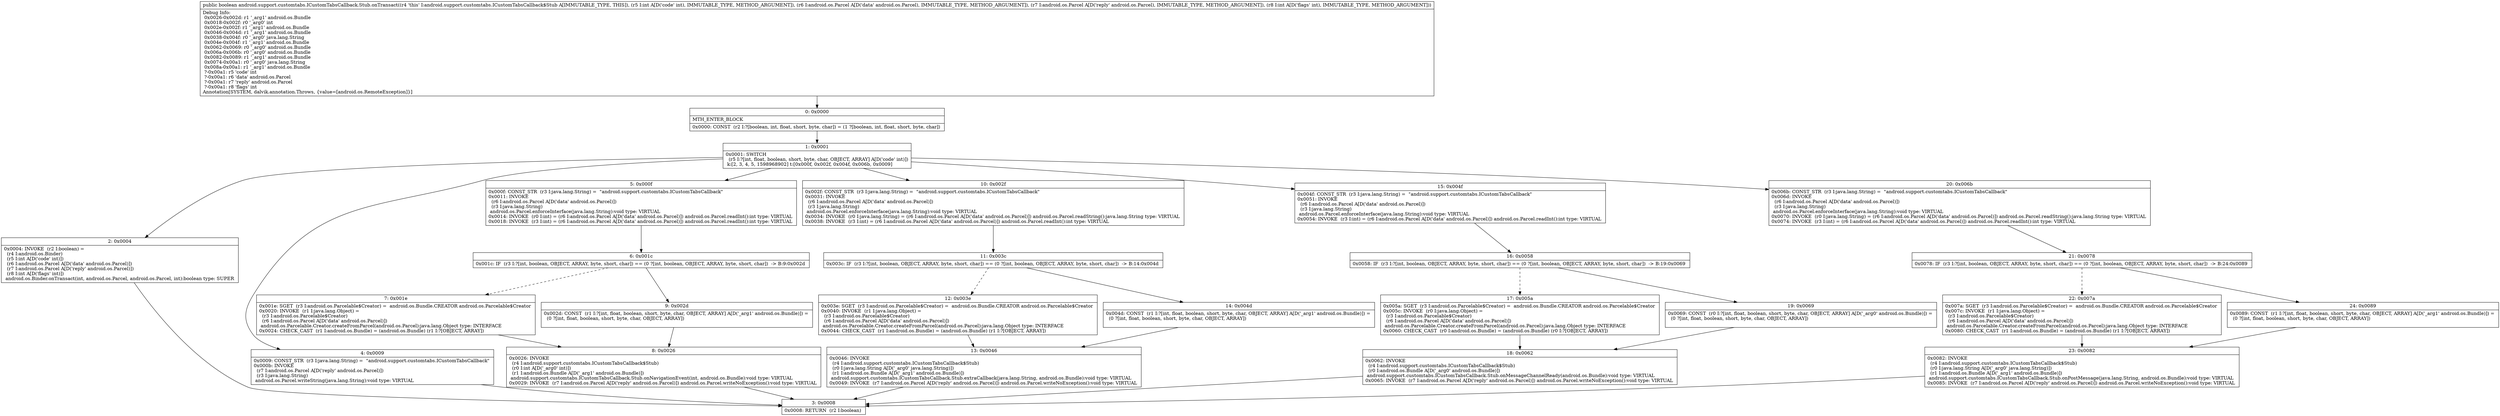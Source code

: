 digraph "CFG forandroid.support.customtabs.ICustomTabsCallback.Stub.onTransact(ILandroid\/os\/Parcel;Landroid\/os\/Parcel;I)Z" {
Node_0 [shape=record,label="{0\:\ 0x0000|MTH_ENTER_BLOCK\l|0x0000: CONST  (r2 I:?[boolean, int, float, short, byte, char]) = (1 ?[boolean, int, float, short, byte, char]) \l}"];
Node_1 [shape=record,label="{1\:\ 0x0001|0x0001: SWITCH  \l  (r5 I:?[int, float, boolean, short, byte, char, OBJECT, ARRAY] A[D('code' int)])\l k:[2, 3, 4, 5, 1598968902] t:[0x000f, 0x002f, 0x004f, 0x006b, 0x0009] \l}"];
Node_2 [shape=record,label="{2\:\ 0x0004|0x0004: INVOKE  (r2 I:boolean) = \l  (r4 I:android.os.Binder)\l  (r5 I:int A[D('code' int)])\l  (r6 I:android.os.Parcel A[D('data' android.os.Parcel)])\l  (r7 I:android.os.Parcel A[D('reply' android.os.Parcel)])\l  (r8 I:int A[D('flags' int)])\l android.os.Binder.onTransact(int, android.os.Parcel, android.os.Parcel, int):boolean type: SUPER \l}"];
Node_3 [shape=record,label="{3\:\ 0x0008|0x0008: RETURN  (r2 I:boolean) \l}"];
Node_4 [shape=record,label="{4\:\ 0x0009|0x0009: CONST_STR  (r3 I:java.lang.String) =  \"android.support.customtabs.ICustomTabsCallback\" \l0x000b: INVOKE  \l  (r7 I:android.os.Parcel A[D('reply' android.os.Parcel)])\l  (r3 I:java.lang.String)\l android.os.Parcel.writeString(java.lang.String):void type: VIRTUAL \l}"];
Node_5 [shape=record,label="{5\:\ 0x000f|0x000f: CONST_STR  (r3 I:java.lang.String) =  \"android.support.customtabs.ICustomTabsCallback\" \l0x0011: INVOKE  \l  (r6 I:android.os.Parcel A[D('data' android.os.Parcel)])\l  (r3 I:java.lang.String)\l android.os.Parcel.enforceInterface(java.lang.String):void type: VIRTUAL \l0x0014: INVOKE  (r0 I:int) = (r6 I:android.os.Parcel A[D('data' android.os.Parcel)]) android.os.Parcel.readInt():int type: VIRTUAL \l0x0018: INVOKE  (r3 I:int) = (r6 I:android.os.Parcel A[D('data' android.os.Parcel)]) android.os.Parcel.readInt():int type: VIRTUAL \l}"];
Node_6 [shape=record,label="{6\:\ 0x001c|0x001c: IF  (r3 I:?[int, boolean, OBJECT, ARRAY, byte, short, char]) == (0 ?[int, boolean, OBJECT, ARRAY, byte, short, char])  \-\> B:9:0x002d \l}"];
Node_7 [shape=record,label="{7\:\ 0x001e|0x001e: SGET  (r3 I:android.os.Parcelable$Creator) =  android.os.Bundle.CREATOR android.os.Parcelable$Creator \l0x0020: INVOKE  (r1 I:java.lang.Object) = \l  (r3 I:android.os.Parcelable$Creator)\l  (r6 I:android.os.Parcel A[D('data' android.os.Parcel)])\l android.os.Parcelable.Creator.createFromParcel(android.os.Parcel):java.lang.Object type: INTERFACE \l0x0024: CHECK_CAST  (r1 I:android.os.Bundle) = (android.os.Bundle) (r1 I:?[OBJECT, ARRAY]) \l}"];
Node_8 [shape=record,label="{8\:\ 0x0026|0x0026: INVOKE  \l  (r4 I:android.support.customtabs.ICustomTabsCallback$Stub)\l  (r0 I:int A[D('_arg0' int)])\l  (r1 I:android.os.Bundle A[D('_arg1' android.os.Bundle)])\l android.support.customtabs.ICustomTabsCallback.Stub.onNavigationEvent(int, android.os.Bundle):void type: VIRTUAL \l0x0029: INVOKE  (r7 I:android.os.Parcel A[D('reply' android.os.Parcel)]) android.os.Parcel.writeNoException():void type: VIRTUAL \l}"];
Node_9 [shape=record,label="{9\:\ 0x002d|0x002d: CONST  (r1 I:?[int, float, boolean, short, byte, char, OBJECT, ARRAY] A[D('_arg1' android.os.Bundle)]) = \l  (0 ?[int, float, boolean, short, byte, char, OBJECT, ARRAY])\l \l}"];
Node_10 [shape=record,label="{10\:\ 0x002f|0x002f: CONST_STR  (r3 I:java.lang.String) =  \"android.support.customtabs.ICustomTabsCallback\" \l0x0031: INVOKE  \l  (r6 I:android.os.Parcel A[D('data' android.os.Parcel)])\l  (r3 I:java.lang.String)\l android.os.Parcel.enforceInterface(java.lang.String):void type: VIRTUAL \l0x0034: INVOKE  (r0 I:java.lang.String) = (r6 I:android.os.Parcel A[D('data' android.os.Parcel)]) android.os.Parcel.readString():java.lang.String type: VIRTUAL \l0x0038: INVOKE  (r3 I:int) = (r6 I:android.os.Parcel A[D('data' android.os.Parcel)]) android.os.Parcel.readInt():int type: VIRTUAL \l}"];
Node_11 [shape=record,label="{11\:\ 0x003c|0x003c: IF  (r3 I:?[int, boolean, OBJECT, ARRAY, byte, short, char]) == (0 ?[int, boolean, OBJECT, ARRAY, byte, short, char])  \-\> B:14:0x004d \l}"];
Node_12 [shape=record,label="{12\:\ 0x003e|0x003e: SGET  (r3 I:android.os.Parcelable$Creator) =  android.os.Bundle.CREATOR android.os.Parcelable$Creator \l0x0040: INVOKE  (r1 I:java.lang.Object) = \l  (r3 I:android.os.Parcelable$Creator)\l  (r6 I:android.os.Parcel A[D('data' android.os.Parcel)])\l android.os.Parcelable.Creator.createFromParcel(android.os.Parcel):java.lang.Object type: INTERFACE \l0x0044: CHECK_CAST  (r1 I:android.os.Bundle) = (android.os.Bundle) (r1 I:?[OBJECT, ARRAY]) \l}"];
Node_13 [shape=record,label="{13\:\ 0x0046|0x0046: INVOKE  \l  (r4 I:android.support.customtabs.ICustomTabsCallback$Stub)\l  (r0 I:java.lang.String A[D('_arg0' java.lang.String)])\l  (r1 I:android.os.Bundle A[D('_arg1' android.os.Bundle)])\l android.support.customtabs.ICustomTabsCallback.Stub.extraCallback(java.lang.String, android.os.Bundle):void type: VIRTUAL \l0x0049: INVOKE  (r7 I:android.os.Parcel A[D('reply' android.os.Parcel)]) android.os.Parcel.writeNoException():void type: VIRTUAL \l}"];
Node_14 [shape=record,label="{14\:\ 0x004d|0x004d: CONST  (r1 I:?[int, float, boolean, short, byte, char, OBJECT, ARRAY] A[D('_arg1' android.os.Bundle)]) = \l  (0 ?[int, float, boolean, short, byte, char, OBJECT, ARRAY])\l \l}"];
Node_15 [shape=record,label="{15\:\ 0x004f|0x004f: CONST_STR  (r3 I:java.lang.String) =  \"android.support.customtabs.ICustomTabsCallback\" \l0x0051: INVOKE  \l  (r6 I:android.os.Parcel A[D('data' android.os.Parcel)])\l  (r3 I:java.lang.String)\l android.os.Parcel.enforceInterface(java.lang.String):void type: VIRTUAL \l0x0054: INVOKE  (r3 I:int) = (r6 I:android.os.Parcel A[D('data' android.os.Parcel)]) android.os.Parcel.readInt():int type: VIRTUAL \l}"];
Node_16 [shape=record,label="{16\:\ 0x0058|0x0058: IF  (r3 I:?[int, boolean, OBJECT, ARRAY, byte, short, char]) == (0 ?[int, boolean, OBJECT, ARRAY, byte, short, char])  \-\> B:19:0x0069 \l}"];
Node_17 [shape=record,label="{17\:\ 0x005a|0x005a: SGET  (r3 I:android.os.Parcelable$Creator) =  android.os.Bundle.CREATOR android.os.Parcelable$Creator \l0x005c: INVOKE  (r0 I:java.lang.Object) = \l  (r3 I:android.os.Parcelable$Creator)\l  (r6 I:android.os.Parcel A[D('data' android.os.Parcel)])\l android.os.Parcelable.Creator.createFromParcel(android.os.Parcel):java.lang.Object type: INTERFACE \l0x0060: CHECK_CAST  (r0 I:android.os.Bundle) = (android.os.Bundle) (r0 I:?[OBJECT, ARRAY]) \l}"];
Node_18 [shape=record,label="{18\:\ 0x0062|0x0062: INVOKE  \l  (r4 I:android.support.customtabs.ICustomTabsCallback$Stub)\l  (r0 I:android.os.Bundle A[D('_arg0' android.os.Bundle)])\l android.support.customtabs.ICustomTabsCallback.Stub.onMessageChannelReady(android.os.Bundle):void type: VIRTUAL \l0x0065: INVOKE  (r7 I:android.os.Parcel A[D('reply' android.os.Parcel)]) android.os.Parcel.writeNoException():void type: VIRTUAL \l}"];
Node_19 [shape=record,label="{19\:\ 0x0069|0x0069: CONST  (r0 I:?[int, float, boolean, short, byte, char, OBJECT, ARRAY] A[D('_arg0' android.os.Bundle)]) = \l  (0 ?[int, float, boolean, short, byte, char, OBJECT, ARRAY])\l \l}"];
Node_20 [shape=record,label="{20\:\ 0x006b|0x006b: CONST_STR  (r3 I:java.lang.String) =  \"android.support.customtabs.ICustomTabsCallback\" \l0x006d: INVOKE  \l  (r6 I:android.os.Parcel A[D('data' android.os.Parcel)])\l  (r3 I:java.lang.String)\l android.os.Parcel.enforceInterface(java.lang.String):void type: VIRTUAL \l0x0070: INVOKE  (r0 I:java.lang.String) = (r6 I:android.os.Parcel A[D('data' android.os.Parcel)]) android.os.Parcel.readString():java.lang.String type: VIRTUAL \l0x0074: INVOKE  (r3 I:int) = (r6 I:android.os.Parcel A[D('data' android.os.Parcel)]) android.os.Parcel.readInt():int type: VIRTUAL \l}"];
Node_21 [shape=record,label="{21\:\ 0x0078|0x0078: IF  (r3 I:?[int, boolean, OBJECT, ARRAY, byte, short, char]) == (0 ?[int, boolean, OBJECT, ARRAY, byte, short, char])  \-\> B:24:0x0089 \l}"];
Node_22 [shape=record,label="{22\:\ 0x007a|0x007a: SGET  (r3 I:android.os.Parcelable$Creator) =  android.os.Bundle.CREATOR android.os.Parcelable$Creator \l0x007c: INVOKE  (r1 I:java.lang.Object) = \l  (r3 I:android.os.Parcelable$Creator)\l  (r6 I:android.os.Parcel A[D('data' android.os.Parcel)])\l android.os.Parcelable.Creator.createFromParcel(android.os.Parcel):java.lang.Object type: INTERFACE \l0x0080: CHECK_CAST  (r1 I:android.os.Bundle) = (android.os.Bundle) (r1 I:?[OBJECT, ARRAY]) \l}"];
Node_23 [shape=record,label="{23\:\ 0x0082|0x0082: INVOKE  \l  (r4 I:android.support.customtabs.ICustomTabsCallback$Stub)\l  (r0 I:java.lang.String A[D('_arg0' java.lang.String)])\l  (r1 I:android.os.Bundle A[D('_arg1' android.os.Bundle)])\l android.support.customtabs.ICustomTabsCallback.Stub.onPostMessage(java.lang.String, android.os.Bundle):void type: VIRTUAL \l0x0085: INVOKE  (r7 I:android.os.Parcel A[D('reply' android.os.Parcel)]) android.os.Parcel.writeNoException():void type: VIRTUAL \l}"];
Node_24 [shape=record,label="{24\:\ 0x0089|0x0089: CONST  (r1 I:?[int, float, boolean, short, byte, char, OBJECT, ARRAY] A[D('_arg1' android.os.Bundle)]) = \l  (0 ?[int, float, boolean, short, byte, char, OBJECT, ARRAY])\l \l}"];
MethodNode[shape=record,label="{public boolean android.support.customtabs.ICustomTabsCallback.Stub.onTransact((r4 'this' I:android.support.customtabs.ICustomTabsCallback$Stub A[IMMUTABLE_TYPE, THIS]), (r5 I:int A[D('code' int), IMMUTABLE_TYPE, METHOD_ARGUMENT]), (r6 I:android.os.Parcel A[D('data' android.os.Parcel), IMMUTABLE_TYPE, METHOD_ARGUMENT]), (r7 I:android.os.Parcel A[D('reply' android.os.Parcel), IMMUTABLE_TYPE, METHOD_ARGUMENT]), (r8 I:int A[D('flags' int), IMMUTABLE_TYPE, METHOD_ARGUMENT]))  | Debug Info:\l  0x0026\-0x002d: r1 '_arg1' android.os.Bundle\l  0x0018\-0x002f: r0 '_arg0' int\l  0x002e\-0x002f: r1 '_arg1' android.os.Bundle\l  0x0046\-0x004d: r1 '_arg1' android.os.Bundle\l  0x0038\-0x004f: r0 '_arg0' java.lang.String\l  0x004e\-0x004f: r1 '_arg1' android.os.Bundle\l  0x0062\-0x0069: r0 '_arg0' android.os.Bundle\l  0x006a\-0x006b: r0 '_arg0' android.os.Bundle\l  0x0082\-0x0089: r1 '_arg1' android.os.Bundle\l  0x0074\-0x00a1: r0 '_arg0' java.lang.String\l  0x008a\-0x00a1: r1 '_arg1' android.os.Bundle\l  ?\-0x00a1: r5 'code' int\l  ?\-0x00a1: r6 'data' android.os.Parcel\l  ?\-0x00a1: r7 'reply' android.os.Parcel\l  ?\-0x00a1: r8 'flags' int\lAnnotation[SYSTEM, dalvik.annotation.Throws, \{value=[android.os.RemoteException]\}]\l}"];
MethodNode -> Node_0;
Node_0 -> Node_1;
Node_1 -> Node_2;
Node_1 -> Node_4;
Node_1 -> Node_5;
Node_1 -> Node_10;
Node_1 -> Node_15;
Node_1 -> Node_20;
Node_2 -> Node_3;
Node_4 -> Node_3;
Node_5 -> Node_6;
Node_6 -> Node_7[style=dashed];
Node_6 -> Node_9;
Node_7 -> Node_8;
Node_8 -> Node_3;
Node_9 -> Node_8;
Node_10 -> Node_11;
Node_11 -> Node_12[style=dashed];
Node_11 -> Node_14;
Node_12 -> Node_13;
Node_13 -> Node_3;
Node_14 -> Node_13;
Node_15 -> Node_16;
Node_16 -> Node_17[style=dashed];
Node_16 -> Node_19;
Node_17 -> Node_18;
Node_18 -> Node_3;
Node_19 -> Node_18;
Node_20 -> Node_21;
Node_21 -> Node_22[style=dashed];
Node_21 -> Node_24;
Node_22 -> Node_23;
Node_23 -> Node_3;
Node_24 -> Node_23;
}

